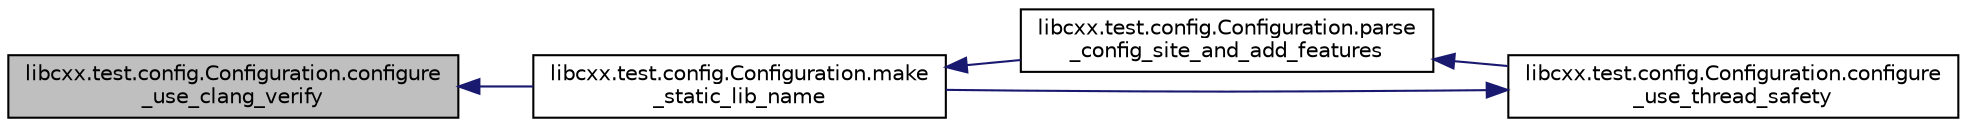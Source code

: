 digraph "libcxx.test.config.Configuration.configure_use_clang_verify"
{
  edge [fontname="Helvetica",fontsize="10",labelfontname="Helvetica",labelfontsize="10"];
  node [fontname="Helvetica",fontsize="10",shape=record];
  rankdir="LR";
  Node2 [label="libcxx.test.config.Configuration.configure\l_use_clang_verify",height=0.2,width=0.4,color="black", fillcolor="grey75", style="filled", fontcolor="black"];
  Node2 -> Node3 [dir="back",color="midnightblue",fontsize="10",style="solid"];
  Node3 [label="libcxx.test.config.Configuration.make\l_static_lib_name",height=0.2,width=0.4,color="black", fillcolor="white", style="filled",URL="$classlibcxx_1_1test_1_1config_1_1_configuration.html#abc51eef879457ae51d3f235627bc4099"];
  Node3 -> Node4 [dir="back",color="midnightblue",fontsize="10",style="solid"];
  Node4 [label="libcxx.test.config.Configuration.parse\l_config_site_and_add_features",height=0.2,width=0.4,color="black", fillcolor="white", style="filled",URL="$classlibcxx_1_1test_1_1config_1_1_configuration.html#a98e4c6f60edb18c1aa8afc4fd130422f"];
  Node4 -> Node5 [dir="back",color="midnightblue",fontsize="10",style="solid"];
  Node5 [label="libcxx.test.config.Configuration.configure\l_use_thread_safety",height=0.2,width=0.4,color="black", fillcolor="white", style="filled",URL="$classlibcxx_1_1test_1_1config_1_1_configuration.html#a2b88b4f3a6876f07f2d3098fa2991716"];
  Node5 -> Node3 [dir="back",color="midnightblue",fontsize="10",style="solid"];
}
